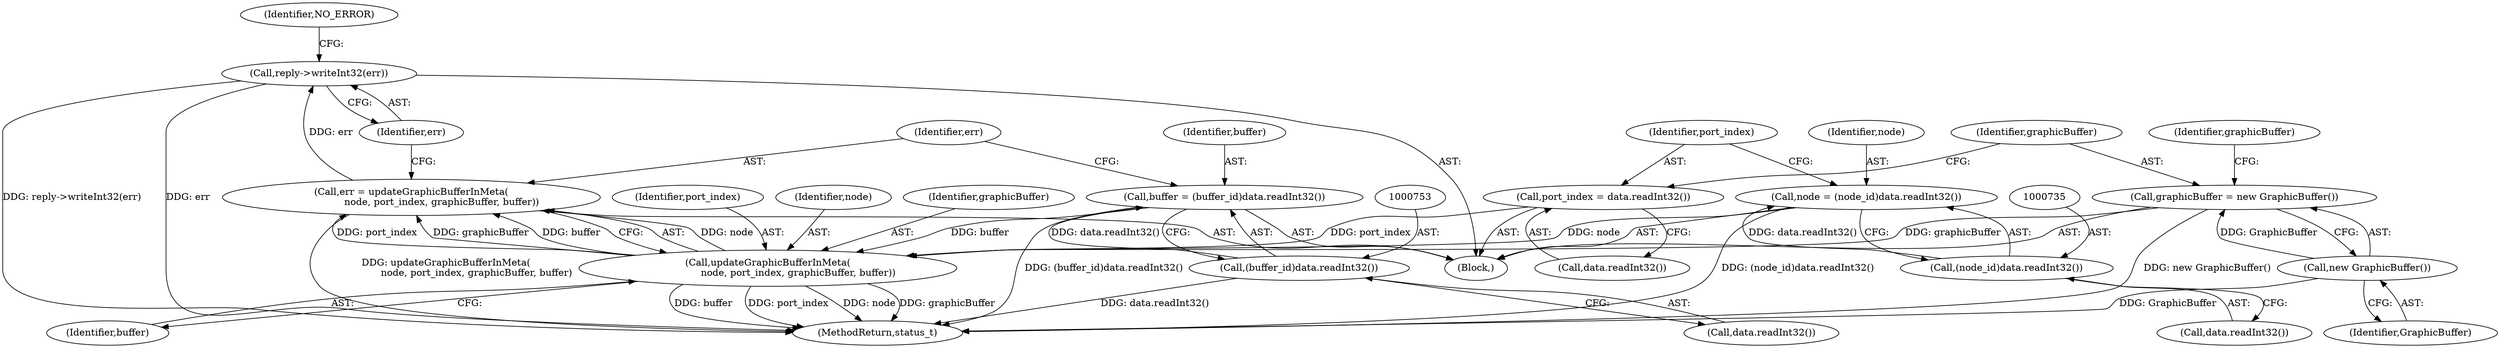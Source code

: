digraph "0_Android_0bb5ced60304da7f61478ffd359e7ba65d72f181@API" {
"1000763" [label="(Call,reply->writeInt32(err))"];
"1000756" [label="(Call,err = updateGraphicBufferInMeta(\n                    node, port_index, graphicBuffer, buffer))"];
"1000758" [label="(Call,updateGraphicBufferInMeta(\n                    node, port_index, graphicBuffer, buffer))"];
"1000732" [label="(Call,node = (node_id)data.readInt32())"];
"1000734" [label="(Call,(node_id)data.readInt32())"];
"1000738" [label="(Call,port_index = data.readInt32())"];
"1000742" [label="(Call,graphicBuffer = new GraphicBuffer())"];
"1000744" [label="(Call,new GraphicBuffer())"];
"1000750" [label="(Call,buffer = (buffer_id)data.readInt32())"];
"1000752" [label="(Call,(buffer_id)data.readInt32())"];
"1000739" [label="(Identifier,port_index)"];
"1000763" [label="(Call,reply->writeInt32(err))"];
"1000743" [label="(Identifier,graphicBuffer)"];
"1000758" [label="(Call,updateGraphicBufferInMeta(\n                    node, port_index, graphicBuffer, buffer))"];
"1000756" [label="(Call,err = updateGraphicBufferInMeta(\n                    node, port_index, graphicBuffer, buffer))"];
"1001337" [label="(MethodReturn,status_t)"];
"1000760" [label="(Identifier,port_index)"];
"1000759" [label="(Identifier,node)"];
"1000745" [label="(Identifier,GraphicBuffer)"];
"1000766" [label="(Identifier,NO_ERROR)"];
"1000734" [label="(Call,(node_id)data.readInt32())"];
"1000762" [label="(Identifier,buffer)"];
"1000736" [label="(Call,data.readInt32())"];
"1000744" [label="(Call,new GraphicBuffer())"];
"1000754" [label="(Call,data.readInt32())"];
"1000750" [label="(Call,buffer = (buffer_id)data.readInt32())"];
"1000738" [label="(Call,port_index = data.readInt32())"];
"1000757" [label="(Identifier,err)"];
"1000751" [label="(Identifier,buffer)"];
"1000740" [label="(Call,data.readInt32())"];
"1000764" [label="(Identifier,err)"];
"1000726" [label="(Block,)"];
"1000761" [label="(Identifier,graphicBuffer)"];
"1000732" [label="(Call,node = (node_id)data.readInt32())"];
"1000752" [label="(Call,(buffer_id)data.readInt32())"];
"1000748" [label="(Identifier,graphicBuffer)"];
"1000742" [label="(Call,graphicBuffer = new GraphicBuffer())"];
"1000733" [label="(Identifier,node)"];
"1000763" -> "1000726"  [label="AST: "];
"1000763" -> "1000764"  [label="CFG: "];
"1000764" -> "1000763"  [label="AST: "];
"1000766" -> "1000763"  [label="CFG: "];
"1000763" -> "1001337"  [label="DDG: reply->writeInt32(err)"];
"1000763" -> "1001337"  [label="DDG: err"];
"1000756" -> "1000763"  [label="DDG: err"];
"1000756" -> "1000726"  [label="AST: "];
"1000756" -> "1000758"  [label="CFG: "];
"1000757" -> "1000756"  [label="AST: "];
"1000758" -> "1000756"  [label="AST: "];
"1000764" -> "1000756"  [label="CFG: "];
"1000756" -> "1001337"  [label="DDG: updateGraphicBufferInMeta(\n                    node, port_index, graphicBuffer, buffer)"];
"1000758" -> "1000756"  [label="DDG: node"];
"1000758" -> "1000756"  [label="DDG: port_index"];
"1000758" -> "1000756"  [label="DDG: graphicBuffer"];
"1000758" -> "1000756"  [label="DDG: buffer"];
"1000758" -> "1000762"  [label="CFG: "];
"1000759" -> "1000758"  [label="AST: "];
"1000760" -> "1000758"  [label="AST: "];
"1000761" -> "1000758"  [label="AST: "];
"1000762" -> "1000758"  [label="AST: "];
"1000758" -> "1001337"  [label="DDG: buffer"];
"1000758" -> "1001337"  [label="DDG: port_index"];
"1000758" -> "1001337"  [label="DDG: node"];
"1000758" -> "1001337"  [label="DDG: graphicBuffer"];
"1000732" -> "1000758"  [label="DDG: node"];
"1000738" -> "1000758"  [label="DDG: port_index"];
"1000742" -> "1000758"  [label="DDG: graphicBuffer"];
"1000750" -> "1000758"  [label="DDG: buffer"];
"1000732" -> "1000726"  [label="AST: "];
"1000732" -> "1000734"  [label="CFG: "];
"1000733" -> "1000732"  [label="AST: "];
"1000734" -> "1000732"  [label="AST: "];
"1000739" -> "1000732"  [label="CFG: "];
"1000732" -> "1001337"  [label="DDG: (node_id)data.readInt32()"];
"1000734" -> "1000732"  [label="DDG: data.readInt32()"];
"1000734" -> "1000736"  [label="CFG: "];
"1000735" -> "1000734"  [label="AST: "];
"1000736" -> "1000734"  [label="AST: "];
"1000738" -> "1000726"  [label="AST: "];
"1000738" -> "1000740"  [label="CFG: "];
"1000739" -> "1000738"  [label="AST: "];
"1000740" -> "1000738"  [label="AST: "];
"1000743" -> "1000738"  [label="CFG: "];
"1000742" -> "1000726"  [label="AST: "];
"1000742" -> "1000744"  [label="CFG: "];
"1000743" -> "1000742"  [label="AST: "];
"1000744" -> "1000742"  [label="AST: "];
"1000748" -> "1000742"  [label="CFG: "];
"1000742" -> "1001337"  [label="DDG: new GraphicBuffer()"];
"1000744" -> "1000742"  [label="DDG: GraphicBuffer"];
"1000744" -> "1000745"  [label="CFG: "];
"1000745" -> "1000744"  [label="AST: "];
"1000744" -> "1001337"  [label="DDG: GraphicBuffer"];
"1000750" -> "1000726"  [label="AST: "];
"1000750" -> "1000752"  [label="CFG: "];
"1000751" -> "1000750"  [label="AST: "];
"1000752" -> "1000750"  [label="AST: "];
"1000757" -> "1000750"  [label="CFG: "];
"1000750" -> "1001337"  [label="DDG: (buffer_id)data.readInt32()"];
"1000752" -> "1000750"  [label="DDG: data.readInt32()"];
"1000752" -> "1000754"  [label="CFG: "];
"1000753" -> "1000752"  [label="AST: "];
"1000754" -> "1000752"  [label="AST: "];
"1000752" -> "1001337"  [label="DDG: data.readInt32()"];
}
